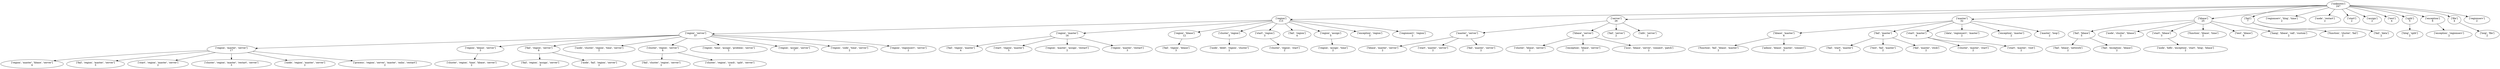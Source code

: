 strict digraph  {
	"['unknown']
247" -> "['region']
113";
	"['unknown']
247" -> "['server']
26";
	"['unknown']
247" -> "['master']
32";
	"['unknown']
247" -> "['hbase']
25";
	"['unknown']
247" -> "['fail']
7";
	"['unknown']
247" -> "['regionserv', 'hlog', 'time']
2";
	"['unknown']
247" -> "['node', 'restart']
2";
	"['unknown']
247" -> "['start']
2";
	"['unknown']
247" -> "['assign']
2";
	"['unknown']
247" -> "['test']
4";
	"['unknown']
247" -> "['split']
5";
	"['unknown']
247" -> "['exception']
6";
	"['unknown']
247" -> "['file']
4";
	"['unknown']
247" -> "['regionserv']
2";
	"['region']
113" -> "['region', 'server']
57";
	"['region']
113" -> "['region', 'master']
16";
	"['region']
113" -> "['region', 'hbase']
12";
	"['region']
113" -> "['cluster', 'region']
3";
	"['region']
113" -> "['start', 'region']
3";
	"['region']
113" -> "['fail', 'region']
4";
	"['region']
113" -> "['region', 'assign']
5";
	"['region']
113" -> "['exception', 'region']
3";
	"['region']
113" -> "['regionserv', 'region']
2";
	"['server']
26" -> "['master', 'server']
8";
	"['server']
26" -> "['hbase', 'server']
8";
	"['server']
26" -> "['fail', 'server']
2";
	"['server']
26" -> "['info', 'server']
2";
	"['master']
32" -> "['hbase', 'master']
6";
	"['master']
32" -> "['fail', 'master']
9";
	"['master']
32" -> "['start', 'master']
6";
	"['master']
32" -> "['data', 'regionserv', 'master']
2";
	"['master']
32" -> "['exception', 'master']
2";
	"['master']
32" -> "['master', 'loop']
2";
	"['hbase']
25" -> "['fail', 'hbase']
5";
	"['hbase']
25" -> "['node', 'cluster', 'hbase']
2";
	"['hbase']
25" -> "['start', 'hbase']
3";
	"['hbase']
25" -> "['function', 'hbase', 'time']
2";
	"['hbase']
25" -> "['test', 'hbase']
6";
	"['hbase']
25" -> "['hang', 'hbase', 'call', 'custom']
2";
	"['fail']
7" -> "['function', 'cluster', 'fail']
2";
	"['fail']
7" -> "['fail', 'data']
2";
	"['split']
5" -> "['hlog', 'split']
2";
	"['exception']
6" -> "['exception', 'regionserv']
2";
	"['file']
4" -> "['loop', 'file']
2";
	"['region', 'server']
57" -> "['region', 'master', 'server']
17";
	"['region', 'server']
57" -> "['region', 'hbase', 'server']
3";
	"['region', 'server']
57" -> "['fail', 'region', 'server']
8";
	"['region', 'server']
57" -> "['node', 'cluster', 'region', 'time', 'server']
2";
	"['region', 'server']
57" -> "['cluster', 'region', 'server']
4";
	"['region', 'server']
57" -> "['region', 'time', 'assign', 'problem', 'server']
2";
	"['region', 'server']
57" -> "['region', 'assign', 'server']
7";
	"['region', 'server']
57" -> "['region', 'code', 'time', 'server']
2";
	"['region', 'server']
57" -> "['region', 'regionserv', 'server']
2";
	"['region', 'master']
16" -> "['fail', 'region', 'master']
4";
	"['region', 'master']
16" -> "['start', 'region', 'master']
5";
	"['region', 'master']
16" -> "['region', 'master', 'assign', 'restart']
2";
	"['region', 'master']
16" -> "['region', 'master', 'restart']
3";
	"['region', 'hbase']
12" -> "['fail', 'region', 'hbase']
3";
	"['cluster', 'region']
3" -> "['node', 'delet', 'region', 'cluster']
2";
	"['start', 'region']
3" -> "['cluster', 'region', 'start']
2";
	"['region', 'assign']
5" -> "['region', 'assign', 'time']
2";
	"['master', 'server']
8" -> "['hbase', 'master', 'server']
2";
	"['master', 'server']
8" -> "['start', 'master', 'server']
2";
	"['master', 'server']
8" -> "['fail', 'master', 'server']
2";
	"['hbase', 'server']
8" -> "['cluster', 'hbase', 'server']
2";
	"['hbase', 'server']
8" -> "['exception', 'hbase', 'server']
2";
	"['hbase', 'server']
8" -> "['issu', 'hbase', 'server', 'connect', 'patch']
2";
	"['hbase', 'master']
6" -> "['function', 'fail', 'hbase', 'master']
2";
	"['hbase', 'master']
6" -> "['admin', 'hbase', 'master', 'connect']
3";
	"['fail', 'master']
9" -> "['fail', 'start', 'master']
5";
	"['fail', 'master']
9" -> "['test', 'fail', 'master']
2";
	"['fail', 'master']
9" -> "['fail', 'master', 'stick']
2";
	"['start', 'master']
6" -> "['cluster', 'master', 'start']
2";
	"['start', 'master']
6" -> "['start', 'master', 'root']
2";
	"['fail', 'hbase']
5" -> "['fail', 'hbase', 'network']
2";
	"['fail', 'hbase']
5" -> "['fail', 'exception', 'hbase']
2";
	"['start', 'hbase']
3" -> "['node', 'hdfs', 'exception', 'start', 'hlog', 'hbase']
2";
	"['region', 'master', 'server']
17" -> "['region', 'master', 'hbase', 'server']
4";
	"['region', 'master', 'server']
17" -> "['fail', 'region', 'master', 'server']
3";
	"['region', 'master', 'server']
17" -> "['start', 'region', 'master', 'server']
2";
	"['region', 'master', 'server']
17" -> "['cluster', 'region', 'master', 'restart', 'server']
3";
	"['region', 'master', 'server']
17" -> "['node', 'region', 'master', 'server']
2";
	"['region', 'master', 'server']
17" -> "['process', 'region', 'server', 'master', 'onlin', 'restart']
2";
	"['region', 'hbase', 'server']
3" -> "['cluster', 'region', 'time', 'hbase', 'server']
2";
	"['fail', 'region', 'server']
8" -> "['fail', 'region', 'assign', 'server']
3";
	"['fail', 'region', 'server']
8" -> "['node', 'fail', 'region', 'server']
2";
	"['cluster', 'region', 'server']
4" -> "['fail', 'cluster', 'region', 'server']
2";
	"['cluster', 'region', 'server']
4" -> "['cluster', 'region', 'crash', 'split', 'server']
2";
}
